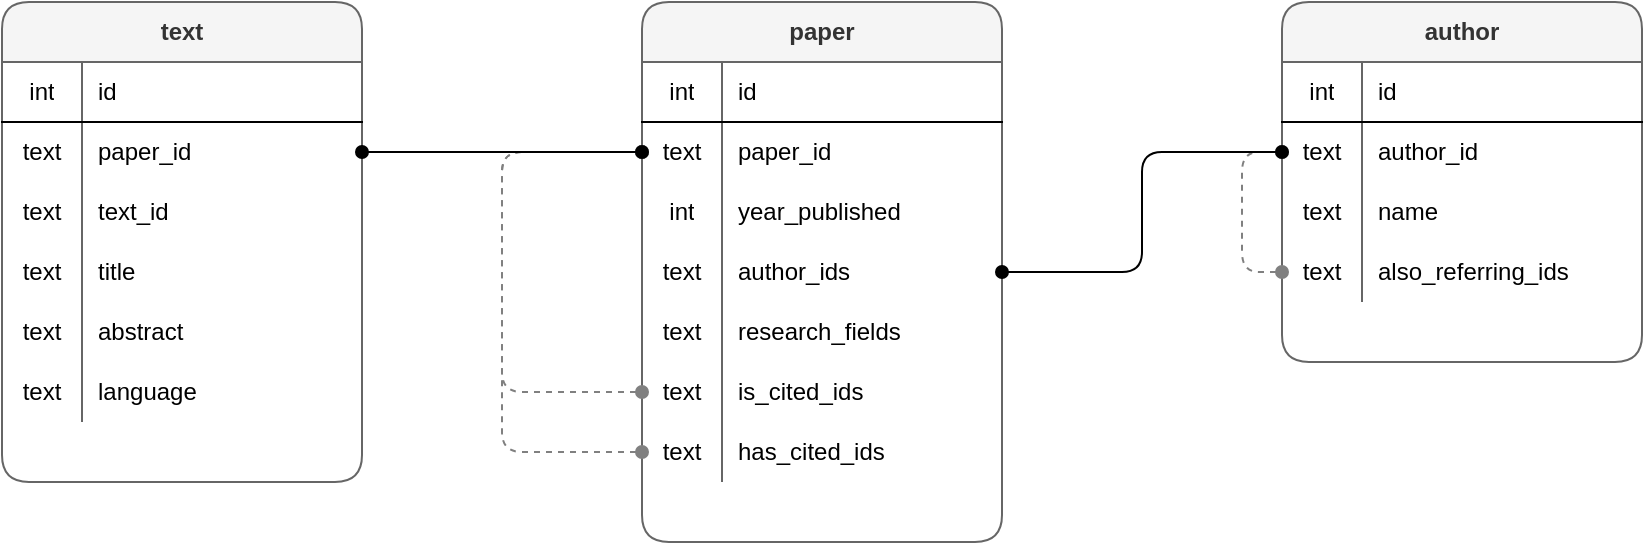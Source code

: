 <mxfile version="13.10.5" type="device"><diagram id="uzBlLWDX8OQpmBwyoThJ" name="Page-1"><mxGraphModel dx="946" dy="623" grid="1" gridSize="10" guides="1" tooltips="1" connect="1" arrows="1" fold="1" page="1" pageScale="1" pageWidth="1600" pageHeight="900" math="0" shadow="0"><root><mxCell id="0"/><mxCell id="1" parent="0"/><mxCell id="PZ33jid55H1ax71aNGN9-1" value="text" style="shape=table;html=1;whiteSpace=wrap;startSize=30;container=1;collapsible=0;childLayout=tableLayout;fixedRows=1;rowLines=0;fontStyle=1;align=center;rounded=1;fillColor=#f5f5f5;strokeColor=#666666;fontColor=#333333;" parent="1" vertex="1"><mxGeometry x="40" y="80" width="180" height="240" as="geometry"/></mxCell><mxCell id="PZ33jid55H1ax71aNGN9-2" value="" style="shape=partialRectangle;html=1;whiteSpace=wrap;collapsible=0;dropTarget=0;pointerEvents=0;fillColor=none;top=0;left=0;bottom=1;right=0;points=[[0,0.5],[1,0.5]];portConstraint=eastwest;" parent="PZ33jid55H1ax71aNGN9-1" vertex="1"><mxGeometry y="30" width="180" height="30" as="geometry"/></mxCell><mxCell id="PZ33jid55H1ax71aNGN9-3" value="int" style="shape=partialRectangle;html=1;whiteSpace=wrap;connectable=0;fillColor=none;top=0;left=0;bottom=0;right=0;overflow=hidden;" parent="PZ33jid55H1ax71aNGN9-2" vertex="1"><mxGeometry width="40" height="30" as="geometry"/></mxCell><mxCell id="PZ33jid55H1ax71aNGN9-4" value="id" style="shape=partialRectangle;html=1;whiteSpace=wrap;connectable=0;fillColor=none;top=0;left=0;bottom=0;right=0;align=left;spacingLeft=6;overflow=hidden;" parent="PZ33jid55H1ax71aNGN9-2" vertex="1"><mxGeometry x="40" width="140" height="30" as="geometry"/></mxCell><mxCell id="PZ33jid55H1ax71aNGN9-8" value="" style="shape=partialRectangle;html=1;whiteSpace=wrap;collapsible=0;dropTarget=0;pointerEvents=0;fillColor=none;top=0;left=0;bottom=0;right=0;points=[[0,0.5],[1,0.5]];portConstraint=eastwest;" parent="PZ33jid55H1ax71aNGN9-1" vertex="1"><mxGeometry y="60" width="180" height="30" as="geometry"/></mxCell><mxCell id="PZ33jid55H1ax71aNGN9-9" value="text" style="shape=partialRectangle;html=1;whiteSpace=wrap;connectable=0;fillColor=none;top=0;left=0;bottom=0;right=0;overflow=hidden;" parent="PZ33jid55H1ax71aNGN9-8" vertex="1"><mxGeometry width="40" height="30" as="geometry"/></mxCell><mxCell id="PZ33jid55H1ax71aNGN9-10" value="paper_id" style="shape=partialRectangle;html=1;whiteSpace=wrap;connectable=0;fillColor=none;top=0;left=0;bottom=0;right=0;align=left;spacingLeft=6;overflow=hidden;" parent="PZ33jid55H1ax71aNGN9-8" vertex="1"><mxGeometry x="40" width="140" height="30" as="geometry"/></mxCell><mxCell id="PZ33jid55H1ax71aNGN9-5" value="" style="shape=partialRectangle;html=1;whiteSpace=wrap;collapsible=0;dropTarget=0;pointerEvents=0;fillColor=none;top=0;left=0;bottom=0;right=0;points=[[0,0.5],[1,0.5]];portConstraint=eastwest;" parent="PZ33jid55H1ax71aNGN9-1" vertex="1"><mxGeometry y="90" width="180" height="30" as="geometry"/></mxCell><mxCell id="PZ33jid55H1ax71aNGN9-6" value="text" style="shape=partialRectangle;html=1;whiteSpace=wrap;connectable=0;fillColor=none;top=0;left=0;bottom=0;right=0;overflow=hidden;" parent="PZ33jid55H1ax71aNGN9-5" vertex="1"><mxGeometry width="40" height="30" as="geometry"/></mxCell><mxCell id="PZ33jid55H1ax71aNGN9-7" value="text_id" style="shape=partialRectangle;html=1;whiteSpace=wrap;connectable=0;fillColor=none;top=0;left=0;bottom=0;right=0;align=left;spacingLeft=6;overflow=hidden;" parent="PZ33jid55H1ax71aNGN9-5" vertex="1"><mxGeometry x="40" width="140" height="30" as="geometry"/></mxCell><mxCell id="PZ33jid55H1ax71aNGN9-14" value="" style="shape=partialRectangle;html=1;whiteSpace=wrap;collapsible=0;dropTarget=0;pointerEvents=0;fillColor=none;top=0;left=0;bottom=0;right=0;points=[[0,0.5],[1,0.5]];portConstraint=eastwest;" parent="PZ33jid55H1ax71aNGN9-1" vertex="1"><mxGeometry y="120" width="180" height="30" as="geometry"/></mxCell><mxCell id="PZ33jid55H1ax71aNGN9-15" value="text" style="shape=partialRectangle;html=1;whiteSpace=wrap;connectable=0;fillColor=none;top=0;left=0;bottom=0;right=0;overflow=hidden;" parent="PZ33jid55H1ax71aNGN9-14" vertex="1"><mxGeometry width="40" height="30" as="geometry"/></mxCell><mxCell id="PZ33jid55H1ax71aNGN9-16" value="title" style="shape=partialRectangle;html=1;whiteSpace=wrap;connectable=0;fillColor=none;top=0;left=0;bottom=0;right=0;align=left;spacingLeft=6;overflow=hidden;" parent="PZ33jid55H1ax71aNGN9-14" vertex="1"><mxGeometry x="40" width="140" height="30" as="geometry"/></mxCell><mxCell id="PZ33jid55H1ax71aNGN9-17" value="" style="shape=partialRectangle;html=1;whiteSpace=wrap;collapsible=0;dropTarget=0;pointerEvents=0;fillColor=none;top=0;left=0;bottom=0;right=0;points=[[0,0.5],[1,0.5]];portConstraint=eastwest;" parent="PZ33jid55H1ax71aNGN9-1" vertex="1"><mxGeometry y="150" width="180" height="30" as="geometry"/></mxCell><mxCell id="PZ33jid55H1ax71aNGN9-18" value="text" style="shape=partialRectangle;html=1;whiteSpace=wrap;connectable=0;fillColor=none;top=0;left=0;bottom=0;right=0;overflow=hidden;" parent="PZ33jid55H1ax71aNGN9-17" vertex="1"><mxGeometry width="40" height="30" as="geometry"/></mxCell><mxCell id="PZ33jid55H1ax71aNGN9-19" value="abstract" style="shape=partialRectangle;html=1;whiteSpace=wrap;connectable=0;fillColor=none;top=0;left=0;bottom=0;right=0;align=left;spacingLeft=6;overflow=hidden;" parent="PZ33jid55H1ax71aNGN9-17" vertex="1"><mxGeometry x="40" width="140" height="30" as="geometry"/></mxCell><mxCell id="EBa_PDKYJRNAmzm4SMT6-5" value="" style="shape=partialRectangle;html=1;whiteSpace=wrap;collapsible=0;dropTarget=0;pointerEvents=0;fillColor=none;top=0;left=0;bottom=0;right=0;points=[[0,0.5],[1,0.5]];portConstraint=eastwest;" parent="PZ33jid55H1ax71aNGN9-1" vertex="1"><mxGeometry y="180" width="180" height="30" as="geometry"/></mxCell><mxCell id="EBa_PDKYJRNAmzm4SMT6-6" value="text" style="shape=partialRectangle;html=1;whiteSpace=wrap;connectable=0;fillColor=none;top=0;left=0;bottom=0;right=0;overflow=hidden;" parent="EBa_PDKYJRNAmzm4SMT6-5" vertex="1"><mxGeometry width="40" height="30" as="geometry"/></mxCell><mxCell id="EBa_PDKYJRNAmzm4SMT6-7" value="language" style="shape=partialRectangle;html=1;whiteSpace=wrap;connectable=0;fillColor=none;top=0;left=0;bottom=0;right=0;align=left;spacingLeft=6;overflow=hidden;" parent="EBa_PDKYJRNAmzm4SMT6-5" vertex="1"><mxGeometry x="40" width="140" height="30" as="geometry"/></mxCell><mxCell id="PZ33jid55H1ax71aNGN9-20" value="author" style="shape=table;html=1;whiteSpace=wrap;startSize=30;container=1;collapsible=0;childLayout=tableLayout;fixedRows=1;rowLines=0;fontStyle=1;align=center;rounded=1;fillColor=#f5f5f5;strokeColor=#666666;fontColor=#333333;" parent="1" vertex="1"><mxGeometry x="680" y="80" width="180" height="180" as="geometry"/></mxCell><mxCell id="PZ33jid55H1ax71aNGN9-21" value="" style="shape=partialRectangle;html=1;whiteSpace=wrap;collapsible=0;dropTarget=0;pointerEvents=0;fillColor=none;top=0;left=0;bottom=1;right=0;points=[[0,0.5],[1,0.5]];portConstraint=eastwest;" parent="PZ33jid55H1ax71aNGN9-20" vertex="1"><mxGeometry y="30" width="180" height="30" as="geometry"/></mxCell><mxCell id="PZ33jid55H1ax71aNGN9-22" value="int" style="shape=partialRectangle;html=1;whiteSpace=wrap;connectable=0;fillColor=none;top=0;left=0;bottom=0;right=0;overflow=hidden;" parent="PZ33jid55H1ax71aNGN9-21" vertex="1"><mxGeometry width="40" height="30" as="geometry"/></mxCell><mxCell id="PZ33jid55H1ax71aNGN9-23" value="id" style="shape=partialRectangle;html=1;whiteSpace=wrap;connectable=0;fillColor=none;top=0;left=0;bottom=0;right=0;align=left;spacingLeft=6;overflow=hidden;" parent="PZ33jid55H1ax71aNGN9-21" vertex="1"><mxGeometry x="40" width="140" height="30" as="geometry"/></mxCell><mxCell id="PZ33jid55H1ax71aNGN9-24" value="" style="shape=partialRectangle;html=1;whiteSpace=wrap;collapsible=0;dropTarget=0;pointerEvents=0;fillColor=none;top=0;left=0;bottom=0;right=0;points=[[0,0.5],[1,0.5]];portConstraint=eastwest;" parent="PZ33jid55H1ax71aNGN9-20" vertex="1"><mxGeometry y="60" width="180" height="30" as="geometry"/></mxCell><mxCell id="PZ33jid55H1ax71aNGN9-25" value="text" style="shape=partialRectangle;html=1;whiteSpace=wrap;connectable=0;fillColor=none;top=0;left=0;bottom=0;right=0;overflow=hidden;" parent="PZ33jid55H1ax71aNGN9-24" vertex="1"><mxGeometry width="40" height="30" as="geometry"/></mxCell><mxCell id="PZ33jid55H1ax71aNGN9-26" value="author_id" style="shape=partialRectangle;html=1;whiteSpace=wrap;connectable=0;fillColor=none;top=0;left=0;bottom=0;right=0;align=left;spacingLeft=6;overflow=hidden;" parent="PZ33jid55H1ax71aNGN9-24" vertex="1"><mxGeometry x="40" width="140" height="30" as="geometry"/></mxCell><mxCell id="PZ33jid55H1ax71aNGN9-30" value="" style="shape=partialRectangle;html=1;whiteSpace=wrap;collapsible=0;dropTarget=0;pointerEvents=0;fillColor=none;top=0;left=0;bottom=0;right=0;points=[[0,0.5],[1,0.5]];portConstraint=eastwest;" parent="PZ33jid55H1ax71aNGN9-20" vertex="1"><mxGeometry y="90" width="180" height="30" as="geometry"/></mxCell><mxCell id="PZ33jid55H1ax71aNGN9-31" value="text" style="shape=partialRectangle;html=1;whiteSpace=wrap;connectable=0;fillColor=none;top=0;left=0;bottom=0;right=0;overflow=hidden;" parent="PZ33jid55H1ax71aNGN9-30" vertex="1"><mxGeometry width="40" height="30" as="geometry"/></mxCell><mxCell id="PZ33jid55H1ax71aNGN9-32" value="name" style="shape=partialRectangle;html=1;whiteSpace=wrap;connectable=0;fillColor=none;top=0;left=0;bottom=0;right=0;align=left;spacingLeft=6;overflow=hidden;" parent="PZ33jid55H1ax71aNGN9-30" vertex="1"><mxGeometry x="40" width="140" height="30" as="geometry"/></mxCell><mxCell id="hVSACLCwjpE6XWQ22agu-4" style="edgeStyle=orthogonalEdgeStyle;rounded=1;orthogonalLoop=1;jettySize=auto;html=1;entryX=0;entryY=0.5;entryDx=0;entryDy=0;startArrow=oval;startFill=1;endArrow=oval;endFill=1;dashed=1;strokeColor=#808080;" edge="1" parent="PZ33jid55H1ax71aNGN9-20" source="hVSACLCwjpE6XWQ22agu-1" target="PZ33jid55H1ax71aNGN9-24"><mxGeometry relative="1" as="geometry"/></mxCell><mxCell id="hVSACLCwjpE6XWQ22agu-1" value="" style="shape=partialRectangle;html=1;whiteSpace=wrap;collapsible=0;dropTarget=0;pointerEvents=0;fillColor=none;top=0;left=0;bottom=0;right=0;points=[[0,0.5],[1,0.5]];portConstraint=eastwest;" vertex="1" parent="PZ33jid55H1ax71aNGN9-20"><mxGeometry y="120" width="180" height="30" as="geometry"/></mxCell><mxCell id="hVSACLCwjpE6XWQ22agu-2" value="text" style="shape=partialRectangle;html=1;whiteSpace=wrap;connectable=0;fillColor=none;top=0;left=0;bottom=0;right=0;overflow=hidden;" vertex="1" parent="hVSACLCwjpE6XWQ22agu-1"><mxGeometry width="40" height="30" as="geometry"/></mxCell><mxCell id="hVSACLCwjpE6XWQ22agu-3" value="also_referring_ids" style="shape=partialRectangle;html=1;whiteSpace=wrap;connectable=0;fillColor=none;top=0;left=0;bottom=0;right=0;align=left;spacingLeft=6;overflow=hidden;" vertex="1" parent="hVSACLCwjpE6XWQ22agu-1"><mxGeometry x="40" width="140" height="30" as="geometry"/></mxCell><mxCell id="PZ33jid55H1ax71aNGN9-36" value="paper" style="shape=table;html=1;whiteSpace=wrap;startSize=30;container=1;collapsible=0;childLayout=tableLayout;fixedRows=1;rowLines=0;fontStyle=1;align=center;fillColor=#f5f5f5;strokeColor=#666666;fontColor=#333333;rounded=1;" parent="1" vertex="1"><mxGeometry x="360" y="80" width="180" height="270" as="geometry"/></mxCell><mxCell id="PZ33jid55H1ax71aNGN9-37" value="" style="shape=partialRectangle;html=1;whiteSpace=wrap;collapsible=0;dropTarget=0;pointerEvents=0;fillColor=none;top=0;left=0;bottom=1;right=0;points=[[0,0.5],[1,0.5]];portConstraint=eastwest;" parent="PZ33jid55H1ax71aNGN9-36" vertex="1"><mxGeometry y="30" width="180" height="30" as="geometry"/></mxCell><mxCell id="PZ33jid55H1ax71aNGN9-38" value="int" style="shape=partialRectangle;html=1;whiteSpace=wrap;connectable=0;fillColor=none;top=0;left=0;bottom=0;right=0;overflow=hidden;" parent="PZ33jid55H1ax71aNGN9-37" vertex="1"><mxGeometry width="40" height="30" as="geometry"/></mxCell><mxCell id="PZ33jid55H1ax71aNGN9-39" value="id" style="shape=partialRectangle;html=1;whiteSpace=wrap;connectable=0;fillColor=none;top=0;left=0;bottom=0;right=0;align=left;spacingLeft=6;overflow=hidden;" parent="PZ33jid55H1ax71aNGN9-37" vertex="1"><mxGeometry x="40" width="140" height="30" as="geometry"/></mxCell><mxCell id="PZ33jid55H1ax71aNGN9-43" value="" style="shape=partialRectangle;html=1;whiteSpace=wrap;collapsible=0;dropTarget=0;pointerEvents=0;fillColor=none;top=0;left=0;bottom=0;right=0;points=[[0,0.5],[1,0.5]];portConstraint=eastwest;" parent="PZ33jid55H1ax71aNGN9-36" vertex="1"><mxGeometry y="60" width="180" height="30" as="geometry"/></mxCell><mxCell id="PZ33jid55H1ax71aNGN9-44" value="text" style="shape=partialRectangle;html=1;whiteSpace=wrap;connectable=0;fillColor=none;top=0;left=0;bottom=0;right=0;overflow=hidden;" parent="PZ33jid55H1ax71aNGN9-43" vertex="1"><mxGeometry width="40" height="30" as="geometry"/></mxCell><mxCell id="PZ33jid55H1ax71aNGN9-45" value="paper_id" style="shape=partialRectangle;html=1;whiteSpace=wrap;connectable=0;fillColor=none;top=0;left=0;bottom=0;right=0;align=left;spacingLeft=6;overflow=hidden;" parent="PZ33jid55H1ax71aNGN9-43" vertex="1"><mxGeometry x="40" width="140" height="30" as="geometry"/></mxCell><mxCell id="PZ33jid55H1ax71aNGN9-40" value="" style="shape=partialRectangle;html=1;whiteSpace=wrap;collapsible=0;dropTarget=0;pointerEvents=0;fillColor=none;top=0;left=0;bottom=0;right=0;points=[[0,0.5],[1,0.5]];portConstraint=eastwest;" parent="PZ33jid55H1ax71aNGN9-36" vertex="1"><mxGeometry y="90" width="180" height="30" as="geometry"/></mxCell><mxCell id="PZ33jid55H1ax71aNGN9-41" value="int" style="shape=partialRectangle;html=1;whiteSpace=wrap;connectable=0;fillColor=none;top=0;left=0;bottom=0;right=0;overflow=hidden;" parent="PZ33jid55H1ax71aNGN9-40" vertex="1"><mxGeometry width="40" height="30" as="geometry"/></mxCell><mxCell id="PZ33jid55H1ax71aNGN9-42" value="year_published" style="shape=partialRectangle;html=1;whiteSpace=wrap;connectable=0;fillColor=none;top=0;left=0;bottom=0;right=0;align=left;spacingLeft=6;overflow=hidden;" parent="PZ33jid55H1ax71aNGN9-40" vertex="1"><mxGeometry x="40" width="140" height="30" as="geometry"/></mxCell><mxCell id="PZ33jid55H1ax71aNGN9-46" value="" style="shape=partialRectangle;html=1;whiteSpace=wrap;collapsible=0;dropTarget=0;pointerEvents=0;fillColor=none;top=0;left=0;bottom=0;right=0;points=[[0,0.5],[1,0.5]];portConstraint=eastwest;" parent="PZ33jid55H1ax71aNGN9-36" vertex="1"><mxGeometry y="120" width="180" height="30" as="geometry"/></mxCell><mxCell id="PZ33jid55H1ax71aNGN9-47" value="text" style="shape=partialRectangle;html=1;whiteSpace=wrap;connectable=0;fillColor=none;top=0;left=0;bottom=0;right=0;overflow=hidden;" parent="PZ33jid55H1ax71aNGN9-46" vertex="1"><mxGeometry width="40" height="30" as="geometry"/></mxCell><mxCell id="PZ33jid55H1ax71aNGN9-48" value="author_ids" style="shape=partialRectangle;html=1;whiteSpace=wrap;connectable=0;fillColor=none;top=0;left=0;bottom=0;right=0;align=left;spacingLeft=6;overflow=hidden;" parent="PZ33jid55H1ax71aNGN9-46" vertex="1"><mxGeometry x="40" width="140" height="30" as="geometry"/></mxCell><mxCell id="PZ33jid55H1ax71aNGN9-52" value="" style="shape=partialRectangle;html=1;whiteSpace=wrap;collapsible=0;dropTarget=0;pointerEvents=0;fillColor=none;top=0;left=0;bottom=0;right=0;points=[[0,0.5],[1,0.5]];portConstraint=eastwest;" parent="PZ33jid55H1ax71aNGN9-36" vertex="1"><mxGeometry y="150" width="180" height="30" as="geometry"/></mxCell><mxCell id="PZ33jid55H1ax71aNGN9-53" value="text" style="shape=partialRectangle;html=1;whiteSpace=wrap;connectable=0;fillColor=none;top=0;left=0;bottom=0;right=0;overflow=hidden;" parent="PZ33jid55H1ax71aNGN9-52" vertex="1"><mxGeometry width="40" height="30" as="geometry"/></mxCell><mxCell id="PZ33jid55H1ax71aNGN9-54" value="research_fields" style="shape=partialRectangle;html=1;whiteSpace=wrap;connectable=0;fillColor=none;top=0;left=0;bottom=0;right=0;align=left;spacingLeft=6;overflow=hidden;" parent="PZ33jid55H1ax71aNGN9-52" vertex="1"><mxGeometry x="40" width="140" height="30" as="geometry"/></mxCell><mxCell id="EBa_PDKYJRNAmzm4SMT6-3" style="edgeStyle=orthogonalEdgeStyle;rounded=1;orthogonalLoop=1;jettySize=auto;html=1;entryX=0;entryY=0.5;entryDx=0;entryDy=0;startArrow=oval;startFill=1;endArrow=oval;endFill=1;dashed=1;fillColor=#f5f5f5;strokeColor=#808080;" parent="PZ33jid55H1ax71aNGN9-36" source="PZ33jid55H1ax71aNGN9-58" target="PZ33jid55H1ax71aNGN9-43" edge="1"><mxGeometry relative="1" as="geometry"><Array as="points"><mxPoint x="-70" y="195"/><mxPoint x="-70" y="75"/></Array></mxGeometry></mxCell><mxCell id="PZ33jid55H1ax71aNGN9-58" value="" style="shape=partialRectangle;html=1;whiteSpace=wrap;collapsible=0;dropTarget=0;pointerEvents=0;fillColor=none;top=0;left=0;bottom=0;right=0;points=[[0,0.5],[1,0.5]];portConstraint=eastwest;" parent="PZ33jid55H1ax71aNGN9-36" vertex="1"><mxGeometry y="180" width="180" height="30" as="geometry"/></mxCell><mxCell id="PZ33jid55H1ax71aNGN9-59" value="text" style="shape=partialRectangle;html=1;whiteSpace=wrap;connectable=0;fillColor=none;top=0;left=0;bottom=0;right=0;overflow=hidden;" parent="PZ33jid55H1ax71aNGN9-58" vertex="1"><mxGeometry width="40" height="30" as="geometry"/></mxCell><mxCell id="PZ33jid55H1ax71aNGN9-60" value="is_cited_ids" style="shape=partialRectangle;html=1;whiteSpace=wrap;connectable=0;fillColor=none;top=0;left=0;bottom=0;right=0;align=left;spacingLeft=6;overflow=hidden;" parent="PZ33jid55H1ax71aNGN9-58" vertex="1"><mxGeometry x="40" width="140" height="30" as="geometry"/></mxCell><mxCell id="EBa_PDKYJRNAmzm4SMT6-4" style="edgeStyle=orthogonalEdgeStyle;rounded=1;orthogonalLoop=1;jettySize=auto;html=1;entryX=0;entryY=0.5;entryDx=0;entryDy=0;startArrow=oval;startFill=1;endArrow=oval;endFill=1;dashed=1;strokeColor=#808080;" parent="PZ33jid55H1ax71aNGN9-36" source="PZ33jid55H1ax71aNGN9-61" target="PZ33jid55H1ax71aNGN9-43" edge="1"><mxGeometry relative="1" as="geometry"><Array as="points"><mxPoint x="-70" y="225"/><mxPoint x="-70" y="75"/></Array></mxGeometry></mxCell><mxCell id="PZ33jid55H1ax71aNGN9-61" value="" style="shape=partialRectangle;html=1;whiteSpace=wrap;collapsible=0;dropTarget=0;pointerEvents=0;fillColor=none;top=0;left=0;bottom=0;right=0;points=[[0,0.5],[1,0.5]];portConstraint=eastwest;" parent="PZ33jid55H1ax71aNGN9-36" vertex="1"><mxGeometry y="210" width="180" height="30" as="geometry"/></mxCell><mxCell id="PZ33jid55H1ax71aNGN9-62" value="text" style="shape=partialRectangle;html=1;whiteSpace=wrap;connectable=0;fillColor=none;top=0;left=0;bottom=0;right=0;overflow=hidden;" parent="PZ33jid55H1ax71aNGN9-61" vertex="1"><mxGeometry width="40" height="30" as="geometry"/></mxCell><mxCell id="PZ33jid55H1ax71aNGN9-63" value="has_cited_ids" style="shape=partialRectangle;html=1;whiteSpace=wrap;connectable=0;fillColor=none;top=0;left=0;bottom=0;right=0;align=left;spacingLeft=6;overflow=hidden;" parent="PZ33jid55H1ax71aNGN9-61" vertex="1"><mxGeometry x="40" width="140" height="30" as="geometry"/></mxCell><mxCell id="PZ33jid55H1ax71aNGN9-65" style="edgeStyle=orthogonalEdgeStyle;rounded=1;orthogonalLoop=1;jettySize=auto;html=1;entryX=0;entryY=0.5;entryDx=0;entryDy=0;startArrow=oval;startFill=1;endArrow=oval;endFill=1;" parent="1" source="PZ33jid55H1ax71aNGN9-46" target="PZ33jid55H1ax71aNGN9-24" edge="1"><mxGeometry relative="1" as="geometry"/></mxCell><mxCell id="PZ33jid55H1ax71aNGN9-66" style="edgeStyle=orthogonalEdgeStyle;rounded=1;orthogonalLoop=1;jettySize=auto;html=1;entryX=0;entryY=0.5;entryDx=0;entryDy=0;startArrow=oval;startFill=1;endArrow=oval;endFill=1;" parent="1" source="PZ33jid55H1ax71aNGN9-8" target="PZ33jid55H1ax71aNGN9-43" edge="1"><mxGeometry relative="1" as="geometry"/></mxCell></root></mxGraphModel></diagram></mxfile>